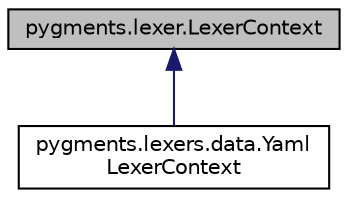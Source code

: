 digraph "pygments.lexer.LexerContext"
{
 // LATEX_PDF_SIZE
  edge [fontname="Helvetica",fontsize="10",labelfontname="Helvetica",labelfontsize="10"];
  node [fontname="Helvetica",fontsize="10",shape=record];
  Node1 [label="pygments.lexer.LexerContext",height=0.2,width=0.4,color="black", fillcolor="grey75", style="filled", fontcolor="black",tooltip=" "];
  Node1 -> Node2 [dir="back",color="midnightblue",fontsize="10",style="solid",fontname="Helvetica"];
  Node2 [label="pygments.lexers.data.Yaml\lLexerContext",height=0.2,width=0.4,color="black", fillcolor="white", style="filled",URL="$classpygments_1_1lexers_1_1data_1_1YamlLexerContext.html",tooltip=" "];
}
